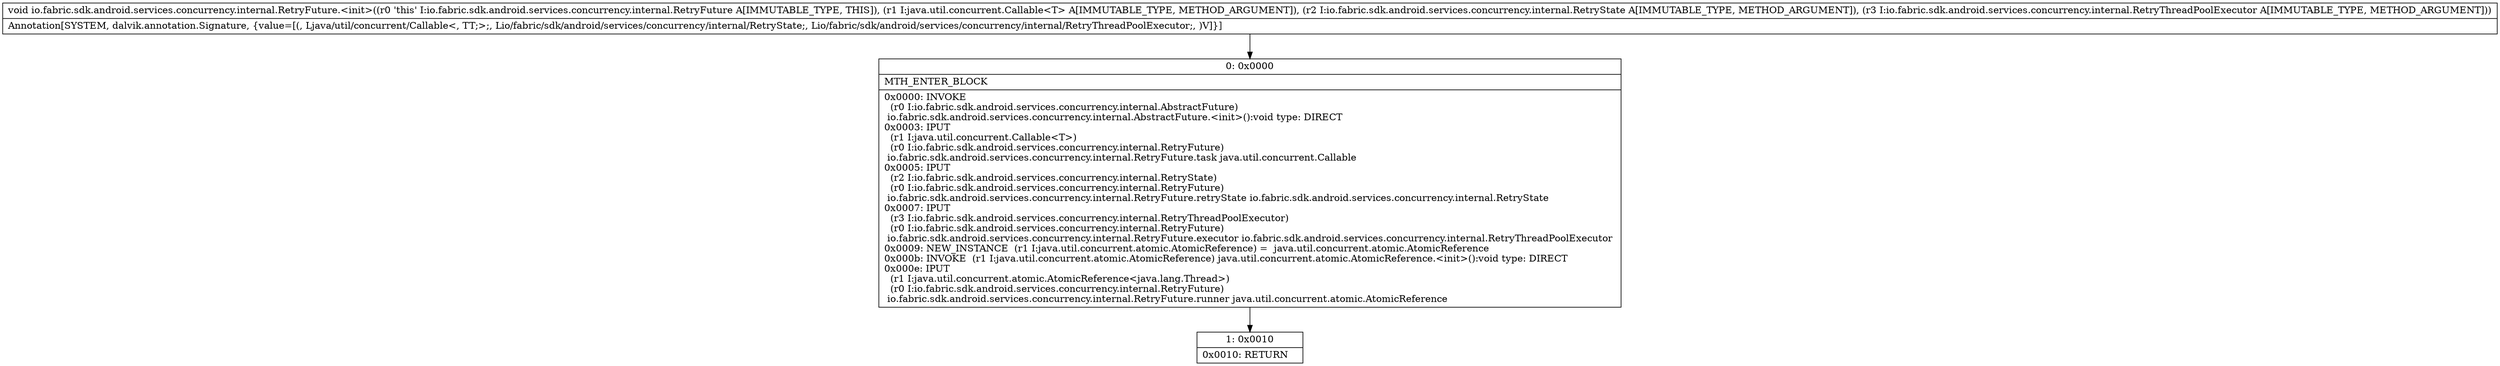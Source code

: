 digraph "CFG forio.fabric.sdk.android.services.concurrency.internal.RetryFuture.\<init\>(Ljava\/util\/concurrent\/Callable;Lio\/fabric\/sdk\/android\/services\/concurrency\/internal\/RetryState;Lio\/fabric\/sdk\/android\/services\/concurrency\/internal\/RetryThreadPoolExecutor;)V" {
Node_0 [shape=record,label="{0\:\ 0x0000|MTH_ENTER_BLOCK\l|0x0000: INVOKE  \l  (r0 I:io.fabric.sdk.android.services.concurrency.internal.AbstractFuture)\l io.fabric.sdk.android.services.concurrency.internal.AbstractFuture.\<init\>():void type: DIRECT \l0x0003: IPUT  \l  (r1 I:java.util.concurrent.Callable\<T\>)\l  (r0 I:io.fabric.sdk.android.services.concurrency.internal.RetryFuture)\l io.fabric.sdk.android.services.concurrency.internal.RetryFuture.task java.util.concurrent.Callable \l0x0005: IPUT  \l  (r2 I:io.fabric.sdk.android.services.concurrency.internal.RetryState)\l  (r0 I:io.fabric.sdk.android.services.concurrency.internal.RetryFuture)\l io.fabric.sdk.android.services.concurrency.internal.RetryFuture.retryState io.fabric.sdk.android.services.concurrency.internal.RetryState \l0x0007: IPUT  \l  (r3 I:io.fabric.sdk.android.services.concurrency.internal.RetryThreadPoolExecutor)\l  (r0 I:io.fabric.sdk.android.services.concurrency.internal.RetryFuture)\l io.fabric.sdk.android.services.concurrency.internal.RetryFuture.executor io.fabric.sdk.android.services.concurrency.internal.RetryThreadPoolExecutor \l0x0009: NEW_INSTANCE  (r1 I:java.util.concurrent.atomic.AtomicReference) =  java.util.concurrent.atomic.AtomicReference \l0x000b: INVOKE  (r1 I:java.util.concurrent.atomic.AtomicReference) java.util.concurrent.atomic.AtomicReference.\<init\>():void type: DIRECT \l0x000e: IPUT  \l  (r1 I:java.util.concurrent.atomic.AtomicReference\<java.lang.Thread\>)\l  (r0 I:io.fabric.sdk.android.services.concurrency.internal.RetryFuture)\l io.fabric.sdk.android.services.concurrency.internal.RetryFuture.runner java.util.concurrent.atomic.AtomicReference \l}"];
Node_1 [shape=record,label="{1\:\ 0x0010|0x0010: RETURN   \l}"];
MethodNode[shape=record,label="{void io.fabric.sdk.android.services.concurrency.internal.RetryFuture.\<init\>((r0 'this' I:io.fabric.sdk.android.services.concurrency.internal.RetryFuture A[IMMUTABLE_TYPE, THIS]), (r1 I:java.util.concurrent.Callable\<T\> A[IMMUTABLE_TYPE, METHOD_ARGUMENT]), (r2 I:io.fabric.sdk.android.services.concurrency.internal.RetryState A[IMMUTABLE_TYPE, METHOD_ARGUMENT]), (r3 I:io.fabric.sdk.android.services.concurrency.internal.RetryThreadPoolExecutor A[IMMUTABLE_TYPE, METHOD_ARGUMENT]))  | Annotation[SYSTEM, dalvik.annotation.Signature, \{value=[(, Ljava\/util\/concurrent\/Callable\<, TT;\>;, Lio\/fabric\/sdk\/android\/services\/concurrency\/internal\/RetryState;, Lio\/fabric\/sdk\/android\/services\/concurrency\/internal\/RetryThreadPoolExecutor;, )V]\}]\l}"];
MethodNode -> Node_0;
Node_0 -> Node_1;
}

